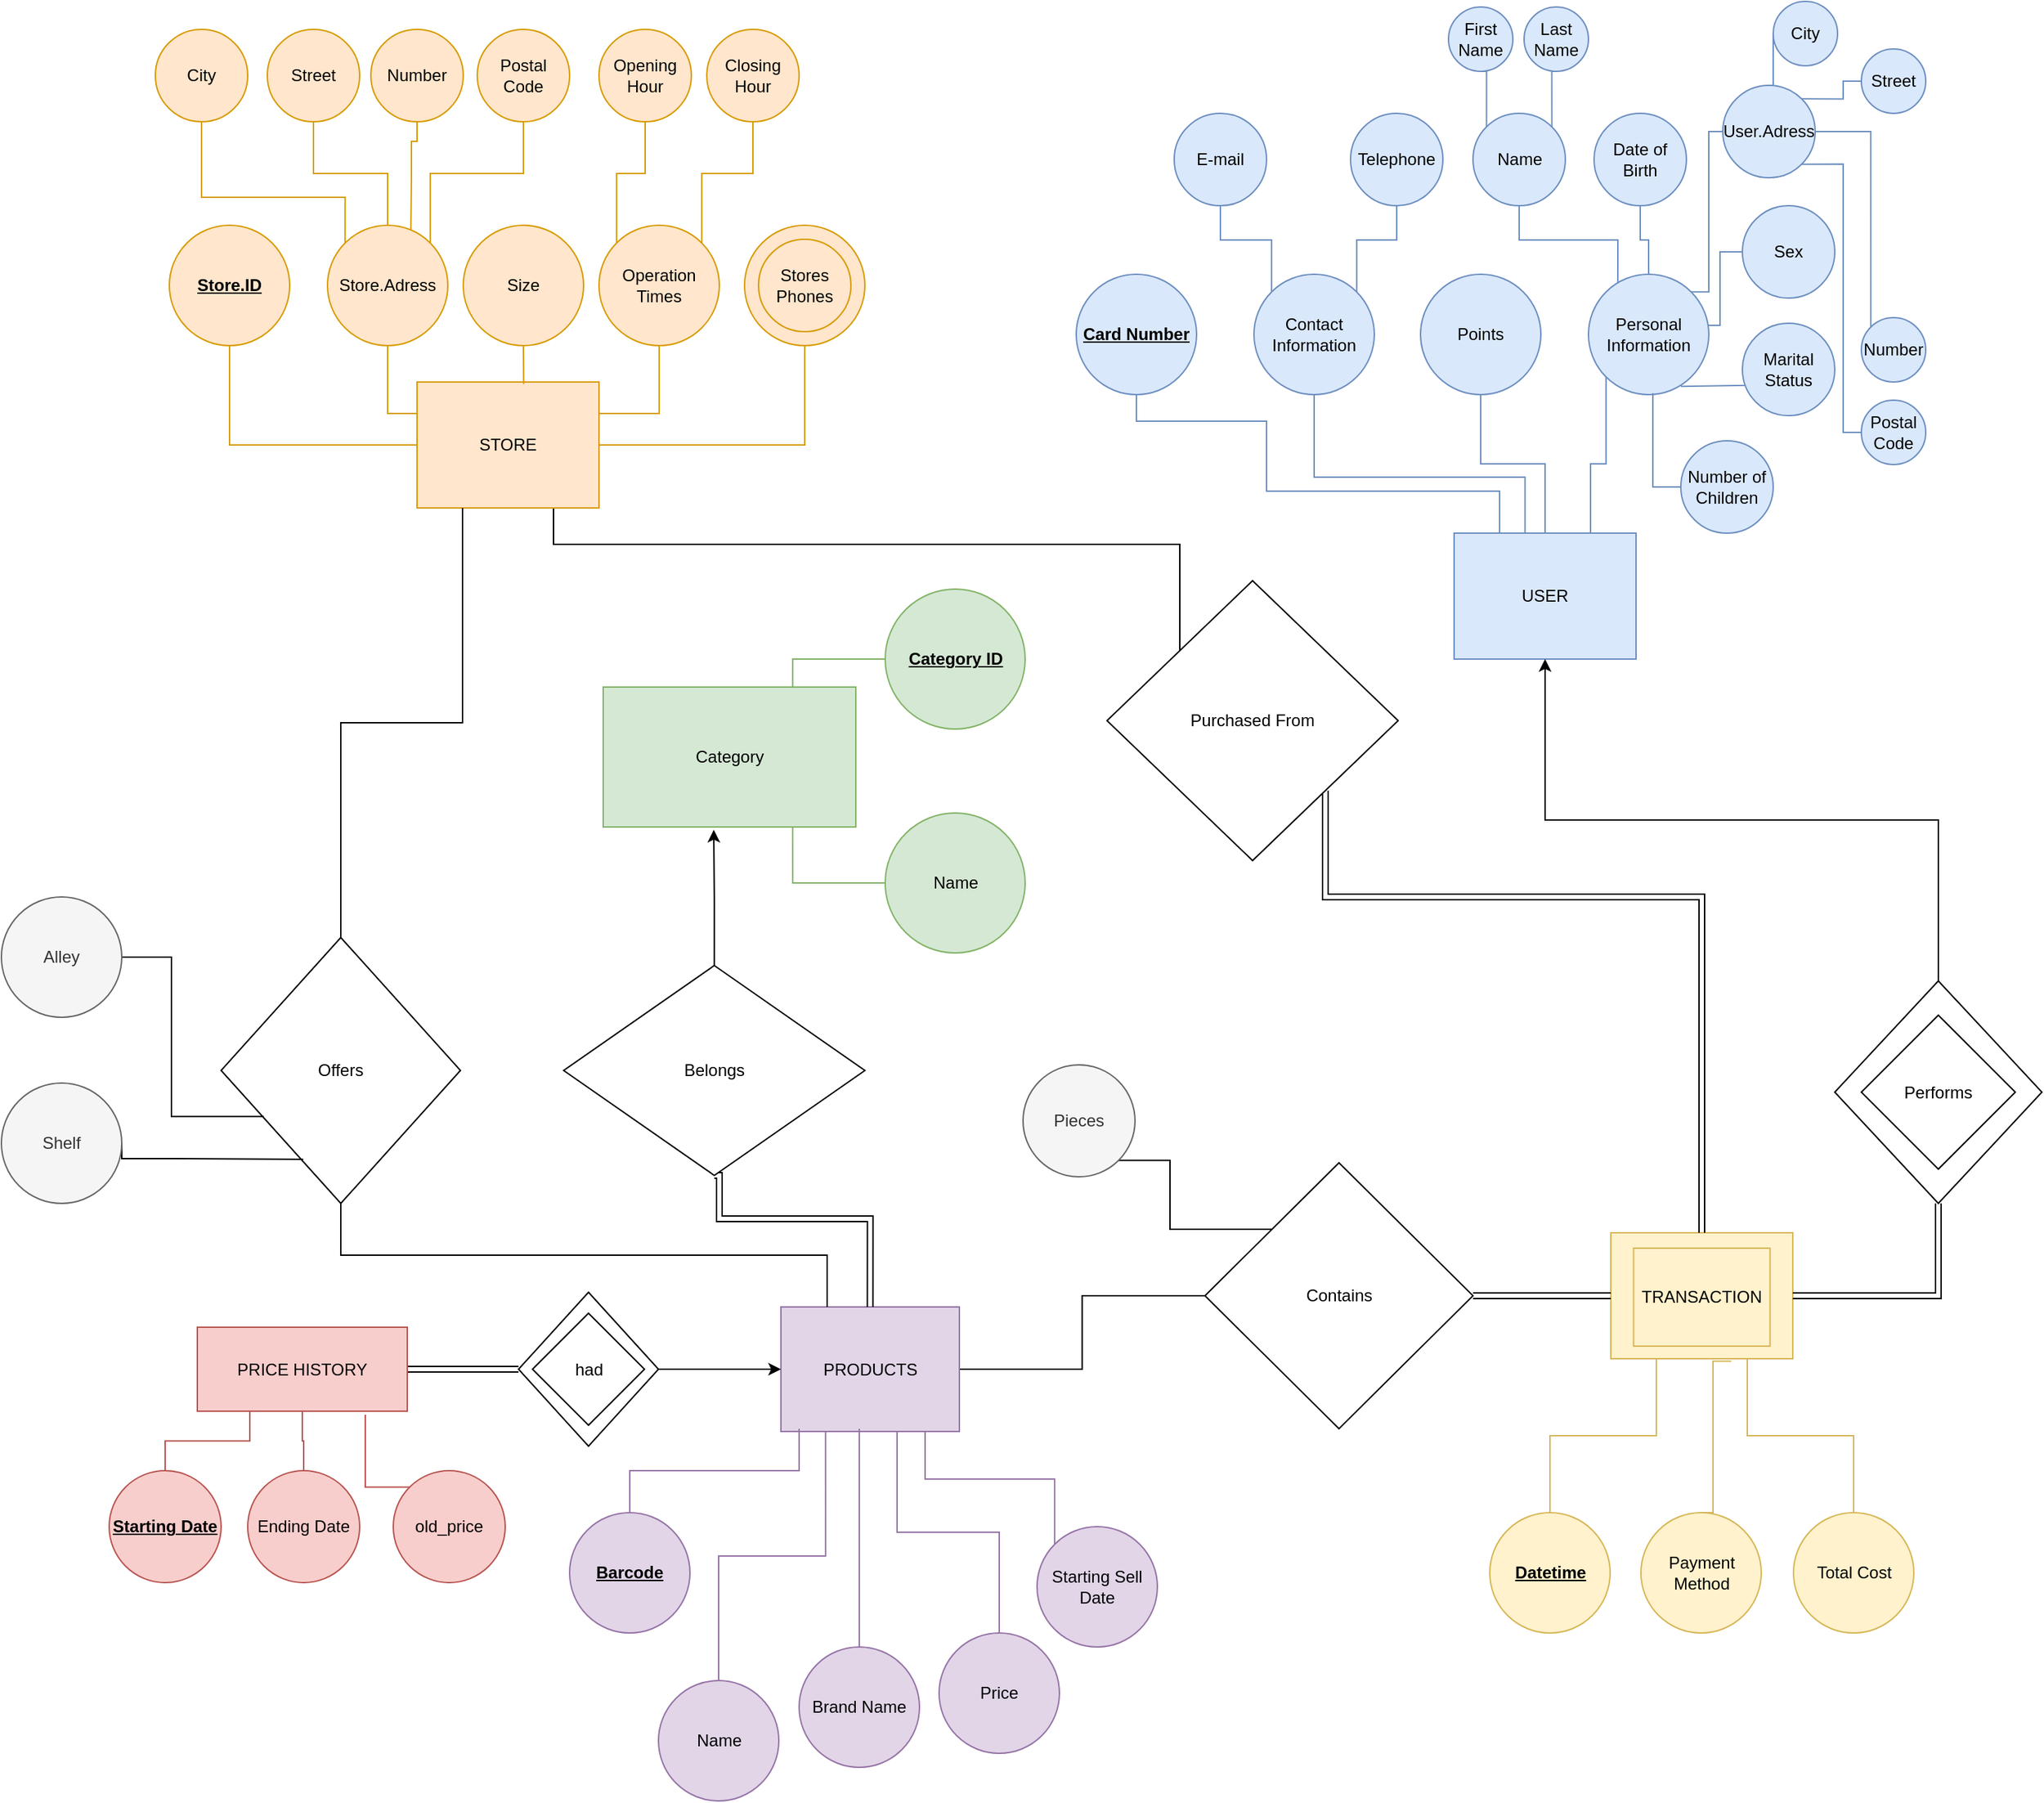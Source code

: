 <mxfile version="13.3.8" type="device"><diagram id="i5b_QesQVNbPYrEf64xc" name="Page-1"><mxGraphModel dx="2242" dy="696" grid="1" gridSize="10" guides="1" tooltips="1" connect="1" arrows="1" fold="1" page="1" pageScale="1" pageWidth="827" pageHeight="1169" math="0" shadow="0"><root><mxCell id="0"/><mxCell id="1" parent="0"/><mxCell id="UKZE8jaTWQSn_-Ug_3dU-31" style="edgeStyle=orthogonalEdgeStyle;rounded=0;orthogonalLoop=1;jettySize=auto;html=1;exitX=0.5;exitY=1;exitDx=0;exitDy=0;entryX=1;entryY=0.5;entryDx=0;entryDy=0;endArrow=none;endFill=0;strokeColor=#d79b00;fillColor=#ffe6cc;" parent="1" source="UKZE8jaTWQSn_-Ug_3dU-19" target="UKZE8jaTWQSn_-Ug_3dU-1" edge="1"><mxGeometry relative="1" as="geometry"/></mxCell><mxCell id="UKZE8jaTWQSn_-Ug_3dU-30" style="edgeStyle=orthogonalEdgeStyle;rounded=0;orthogonalLoop=1;jettySize=auto;html=1;exitX=0.5;exitY=1;exitDx=0;exitDy=0;entryX=1;entryY=0.25;entryDx=0;entryDy=0;endArrow=none;endFill=0;strokeColor=#d79b00;fillColor=#ffe6cc;" parent="1" source="UKZE8jaTWQSn_-Ug_3dU-10" target="UKZE8jaTWQSn_-Ug_3dU-1" edge="1"><mxGeometry relative="1" as="geometry"/></mxCell><mxCell id="UKZE8jaTWQSn_-Ug_3dU-10" value="&lt;div&gt;Operation Times&lt;/div&gt;" style="ellipse;whiteSpace=wrap;html=1;aspect=fixed;fillColor=#ffe6cc;strokeColor=#d79b00;" parent="1" vertex="1"><mxGeometry x="-383" y="460" width="86" height="86" as="geometry"/></mxCell><mxCell id="muCh8RTp62YYJ3K56tWk-45" style="edgeStyle=orthogonalEdgeStyle;rounded=0;orthogonalLoop=1;jettySize=auto;html=1;exitX=0.75;exitY=1;exitDx=0;exitDy=0;entryX=0;entryY=0;entryDx=0;entryDy=0;startArrow=none;startFill=0;endArrow=none;endFill=0;" edge="1" parent="1" source="UKZE8jaTWQSn_-Ug_3dU-1" target="muCh8RTp62YYJ3K56tWk-42"><mxGeometry relative="1" as="geometry"/></mxCell><mxCell id="UKZE8jaTWQSn_-Ug_3dU-1" value="&lt;div&gt;STORE&lt;/div&gt;" style="rounded=0;whiteSpace=wrap;html=1;fillColor=#ffe6cc;strokeColor=#d79b00;" parent="1" vertex="1"><mxGeometry x="-513" y="572" width="130" height="90" as="geometry"/></mxCell><mxCell id="UKZE8jaTWQSn_-Ug_3dU-28" style="edgeStyle=orthogonalEdgeStyle;rounded=0;orthogonalLoop=1;jettySize=auto;html=1;exitX=0.5;exitY=1;exitDx=0;exitDy=0;entryX=0;entryY=0.25;entryDx=0;entryDy=0;endArrow=none;endFill=0;strokeColor=#d79b00;fillColor=#ffe6cc;" parent="1" source="UKZE8jaTWQSn_-Ug_3dU-8" target="UKZE8jaTWQSn_-Ug_3dU-1" edge="1"><mxGeometry relative="1" as="geometry"/></mxCell><mxCell id="UKZE8jaTWQSn_-Ug_3dU-8" value="Store.Adress" style="ellipse;whiteSpace=wrap;html=1;aspect=fixed;fillColor=#ffe6cc;strokeColor=#d79b00;" parent="1" vertex="1"><mxGeometry x="-577" y="460" width="86" height="86" as="geometry"/></mxCell><mxCell id="ua1ML33x4Vc4QAyThQOV-48" style="edgeStyle=orthogonalEdgeStyle;rounded=0;orthogonalLoop=1;jettySize=auto;html=1;exitX=0.5;exitY=1;exitDx=0;exitDy=0;entryX=0.586;entryY=0.015;entryDx=0;entryDy=0;entryPerimeter=0;endArrow=none;endFill=0;fillColor=#ffe6cc;strokeColor=#d79b00;" parent="1" source="UKZE8jaTWQSn_-Ug_3dU-9" target="UKZE8jaTWQSn_-Ug_3dU-1" edge="1"><mxGeometry relative="1" as="geometry"/></mxCell><mxCell id="UKZE8jaTWQSn_-Ug_3dU-9" value="Size" style="ellipse;whiteSpace=wrap;html=1;aspect=fixed;fillColor=#ffe6cc;strokeColor=#d79b00;" parent="1" vertex="1"><mxGeometry x="-480" y="460" width="86" height="86" as="geometry"/></mxCell><mxCell id="UKZE8jaTWQSn_-Ug_3dU-27" style="edgeStyle=orthogonalEdgeStyle;rounded=0;orthogonalLoop=1;jettySize=auto;html=1;exitX=0.5;exitY=1;exitDx=0;exitDy=0;entryX=0;entryY=0.5;entryDx=0;entryDy=0;endArrow=none;endFill=0;strokeColor=#d79b00;fillColor=#ffe6cc;" parent="1" source="UKZE8jaTWQSn_-Ug_3dU-11" target="UKZE8jaTWQSn_-Ug_3dU-1" edge="1"><mxGeometry relative="1" as="geometry"/></mxCell><mxCell id="UKZE8jaTWQSn_-Ug_3dU-11" value="&lt;b&gt;&lt;u&gt;Store.ID&lt;/u&gt;&lt;/b&gt;" style="ellipse;whiteSpace=wrap;html=1;aspect=fixed;fillColor=#ffe6cc;strokeColor=#d79b00;" parent="1" vertex="1"><mxGeometry x="-690" y="460" width="86" height="86" as="geometry"/></mxCell><mxCell id="UKZE8jaTWQSn_-Ug_3dU-23" style="edgeStyle=orthogonalEdgeStyle;rounded=0;orthogonalLoop=1;jettySize=auto;html=1;exitX=0.5;exitY=1;exitDx=0;exitDy=0;entryX=0.5;entryY=0;entryDx=0;entryDy=0;endArrow=none;endFill=0;fillColor=#ffe6cc;strokeColor=#d79b00;" parent="1" source="UKZE8jaTWQSn_-Ug_3dU-13" target="UKZE8jaTWQSn_-Ug_3dU-8" edge="1"><mxGeometry relative="1" as="geometry"/></mxCell><mxCell id="UKZE8jaTWQSn_-Ug_3dU-13" value="Street" style="ellipse;whiteSpace=wrap;html=1;aspect=fixed;fillColor=#ffe6cc;strokeColor=#d79b00;" parent="1" vertex="1"><mxGeometry x="-620" y="320" width="66" height="66" as="geometry"/></mxCell><mxCell id="UKZE8jaTWQSn_-Ug_3dU-24" style="edgeStyle=orthogonalEdgeStyle;rounded=0;orthogonalLoop=1;jettySize=auto;html=1;exitX=0.5;exitY=1;exitDx=0;exitDy=0;entryX=1;entryY=0;entryDx=0;entryDy=0;strokeColor=#d79b00;endArrow=none;endFill=0;fillColor=#ffe6cc;" parent="1" source="UKZE8jaTWQSn_-Ug_3dU-14" target="UKZE8jaTWQSn_-Ug_3dU-8" edge="1"><mxGeometry relative="1" as="geometry"/></mxCell><mxCell id="UKZE8jaTWQSn_-Ug_3dU-14" value="Postal Code" style="ellipse;whiteSpace=wrap;html=1;aspect=fixed;fillColor=#ffe6cc;strokeColor=#d79b00;" parent="1" vertex="1"><mxGeometry x="-470" y="320" width="66" height="66" as="geometry"/></mxCell><mxCell id="UKZE8jaTWQSn_-Ug_3dU-22" style="edgeStyle=orthogonalEdgeStyle;rounded=0;orthogonalLoop=1;jettySize=auto;html=1;exitX=0.5;exitY=1;exitDx=0;exitDy=0;entryX=0;entryY=0;entryDx=0;entryDy=0;endArrow=none;endFill=0;fillColor=#ffe6cc;strokeColor=#d79b00;" parent="1" source="UKZE8jaTWQSn_-Ug_3dU-15" target="UKZE8jaTWQSn_-Ug_3dU-8" edge="1"><mxGeometry relative="1" as="geometry"><Array as="points"><mxPoint x="-667" y="440"/><mxPoint x="-564" y="440"/></Array></mxGeometry></mxCell><mxCell id="UKZE8jaTWQSn_-Ug_3dU-15" value="City" style="ellipse;whiteSpace=wrap;html=1;aspect=fixed;fillColor=#ffe6cc;strokeColor=#d79b00;" parent="1" vertex="1"><mxGeometry x="-700" y="320" width="66" height="66" as="geometry"/></mxCell><mxCell id="UKZE8jaTWQSn_-Ug_3dU-25" style="edgeStyle=orthogonalEdgeStyle;rounded=0;orthogonalLoop=1;jettySize=auto;html=1;exitX=0.5;exitY=1;exitDx=0;exitDy=0;entryX=0;entryY=0;entryDx=0;entryDy=0;endArrow=none;endFill=0;strokeColor=#d79b00;fillColor=#ffe6cc;" parent="1" source="UKZE8jaTWQSn_-Ug_3dU-16" target="UKZE8jaTWQSn_-Ug_3dU-10" edge="1"><mxGeometry relative="1" as="geometry"/></mxCell><mxCell id="UKZE8jaTWQSn_-Ug_3dU-16" value="Opening Hour" style="ellipse;whiteSpace=wrap;html=1;aspect=fixed;fillColor=#ffe6cc;strokeColor=#d79b00;" parent="1" vertex="1"><mxGeometry x="-383" y="320" width="66" height="66" as="geometry"/></mxCell><mxCell id="UKZE8jaTWQSn_-Ug_3dU-26" style="edgeStyle=orthogonalEdgeStyle;rounded=0;orthogonalLoop=1;jettySize=auto;html=1;exitX=0.5;exitY=1;exitDx=0;exitDy=0;entryX=1;entryY=0;entryDx=0;entryDy=0;endArrow=none;endFill=0;strokeColor=#d79b00;fillColor=#ffe6cc;" parent="1" source="UKZE8jaTWQSn_-Ug_3dU-17" target="UKZE8jaTWQSn_-Ug_3dU-10" edge="1"><mxGeometry relative="1" as="geometry"/></mxCell><mxCell id="UKZE8jaTWQSn_-Ug_3dU-17" value="Closing Hour" style="ellipse;whiteSpace=wrap;html=1;aspect=fixed;fillColor=#ffe6cc;strokeColor=#d79b00;" parent="1" vertex="1"><mxGeometry x="-306" y="320" width="66" height="66" as="geometry"/></mxCell><mxCell id="ua1ML33x4Vc4QAyThQOV-38" style="edgeStyle=orthogonalEdgeStyle;rounded=0;orthogonalLoop=1;jettySize=auto;html=1;exitX=0.5;exitY=1;exitDx=0;exitDy=0;entryX=1;entryY=0;entryDx=0;entryDy=0;endArrow=none;endFill=0;fillColor=#dae8fc;strokeColor=#6c8ebf;" parent="1" source="UKZE8jaTWQSn_-Ug_3dU-33" target="ua1ML33x4Vc4QAyThQOV-5" edge="1"><mxGeometry relative="1" as="geometry"/></mxCell><mxCell id="UKZE8jaTWQSn_-Ug_3dU-33" value="Telephone" style="ellipse;whiteSpace=wrap;html=1;fillColor=#dae8fc;strokeColor=#6c8ebf;" parent="1" vertex="1"><mxGeometry x="154" y="380" width="66" height="66" as="geometry"/></mxCell><mxCell id="ua1ML33x4Vc4QAyThQOV-57" style="edgeStyle=orthogonalEdgeStyle;rounded=0;orthogonalLoop=1;jettySize=auto;html=1;exitX=0.5;exitY=1;exitDx=0;exitDy=0;entryX=0;entryY=0;entryDx=0;entryDy=0;endArrow=none;endFill=0;fillColor=#dae8fc;strokeColor=#6c8ebf;" parent="1" source="UKZE8jaTWQSn_-Ug_3dU-35" target="ua1ML33x4Vc4QAyThQOV-5" edge="1"><mxGeometry relative="1" as="geometry"/></mxCell><mxCell id="UKZE8jaTWQSn_-Ug_3dU-35" value="E-mail" style="ellipse;whiteSpace=wrap;html=1;aspect=fixed;fillColor=#dae8fc;strokeColor=#6c8ebf;" parent="1" vertex="1"><mxGeometry x="28" y="380" width="66" height="66" as="geometry"/></mxCell><mxCell id="UKZE8jaTWQSn_-Ug_3dU-36" value="USER" style="rounded=0;whiteSpace=wrap;html=1;fillColor=#dae8fc;strokeColor=#6c8ebf;" parent="1" vertex="1"><mxGeometry x="228" y="680" width="130" height="90" as="geometry"/></mxCell><mxCell id="muCh8RTp62YYJ3K56tWk-47" style="edgeStyle=orthogonalEdgeStyle;rounded=0;orthogonalLoop=1;jettySize=auto;html=1;exitX=0.5;exitY=1;exitDx=0;exitDy=0;entryX=0;entryY=0;entryDx=0;entryDy=0;startArrow=none;startFill=0;endArrow=none;endFill=0;fillColor=#dae8fc;strokeColor=#6c8ebf;" edge="1" parent="1" source="UKZE8jaTWQSn_-Ug_3dU-38" target="ua1ML33x4Vc4QAyThQOV-10"><mxGeometry relative="1" as="geometry"/></mxCell><mxCell id="UKZE8jaTWQSn_-Ug_3dU-38" value="First Name" style="ellipse;whiteSpace=wrap;html=1;aspect=fixed;fillColor=#dae8fc;strokeColor=#6c8ebf;" parent="1" vertex="1"><mxGeometry x="224" y="304" width="46" height="46" as="geometry"/></mxCell><mxCell id="muCh8RTp62YYJ3K56tWk-48" style="edgeStyle=orthogonalEdgeStyle;rounded=0;orthogonalLoop=1;jettySize=auto;html=1;exitX=0.5;exitY=1;exitDx=0;exitDy=0;entryX=1;entryY=0;entryDx=0;entryDy=0;startArrow=none;startFill=0;endArrow=none;endFill=0;fillColor=#dae8fc;strokeColor=#6c8ebf;" edge="1" parent="1" source="UKZE8jaTWQSn_-Ug_3dU-40" target="ua1ML33x4Vc4QAyThQOV-10"><mxGeometry relative="1" as="geometry"><Array as="points"><mxPoint x="298" y="350"/></Array></mxGeometry></mxCell><mxCell id="UKZE8jaTWQSn_-Ug_3dU-40" value="Last Name" style="ellipse;whiteSpace=wrap;html=1;aspect=fixed;fillColor=#dae8fc;strokeColor=#6c8ebf;" parent="1" vertex="1"><mxGeometry x="278" y="304" width="46" height="46" as="geometry"/></mxCell><mxCell id="ua1ML33x4Vc4QAyThQOV-40" style="edgeStyle=orthogonalEdgeStyle;rounded=0;orthogonalLoop=1;jettySize=auto;html=1;exitX=0.5;exitY=1;exitDx=0;exitDy=0;entryX=0.25;entryY=0;entryDx=0;entryDy=0;endArrow=none;endFill=0;fillColor=#dae8fc;strokeColor=#6c8ebf;" parent="1" source="UKZE8jaTWQSn_-Ug_3dU-42" target="UKZE8jaTWQSn_-Ug_3dU-36" edge="1"><mxGeometry relative="1" as="geometry"><Array as="points"><mxPoint x="1" y="600"/><mxPoint x="94" y="600"/><mxPoint x="94" y="650"/><mxPoint x="260" y="650"/></Array></mxGeometry></mxCell><mxCell id="UKZE8jaTWQSn_-Ug_3dU-42" value="&lt;u&gt;&lt;b&gt;Card Number&lt;/b&gt;&lt;/u&gt;" style="ellipse;whiteSpace=wrap;html=1;aspect=fixed;fillColor=#dae8fc;strokeColor=#6c8ebf;" parent="1" vertex="1"><mxGeometry x="-42" y="495" width="86" height="86" as="geometry"/></mxCell><mxCell id="UKZE8jaTWQSn_-Ug_3dU-55" style="edgeStyle=orthogonalEdgeStyle;rounded=0;orthogonalLoop=1;jettySize=auto;html=1;exitX=0.5;exitY=1;exitDx=0;exitDy=0;endArrow=none;endFill=0;strokeColor=#6c8ebf;fillColor=#dae8fc;" parent="1" source="UKZE8jaTWQSn_-Ug_3dU-54" target="UKZE8jaTWQSn_-Ug_3dU-36" edge="1"><mxGeometry relative="1" as="geometry"/></mxCell><mxCell id="UKZE8jaTWQSn_-Ug_3dU-54" value="&lt;div&gt;Points&lt;br&gt;&lt;/div&gt;" style="ellipse;whiteSpace=wrap;html=1;fillColor=#dae8fc;strokeColor=#6c8ebf;" parent="1" vertex="1"><mxGeometry x="204" y="495" width="86" height="86" as="geometry"/></mxCell><mxCell id="muCh8RTp62YYJ3K56tWk-5" style="edgeStyle=orthogonalEdgeStyle;rounded=0;orthogonalLoop=1;jettySize=auto;html=1;exitX=1;exitY=1;exitDx=0;exitDy=0;entryX=0;entryY=0;entryDx=0;entryDy=0;endArrow=none;endFill=0;fillColor=#e1d5e7;strokeColor=#9673a6;" edge="1" parent="1" source="UKZE8jaTWQSn_-Ug_3dU-67" target="muCh8RTp62YYJ3K56tWk-2"><mxGeometry relative="1" as="geometry"><Array as="points"><mxPoint x="-150" y="1322"/><mxPoint x="-150" y="1356"/><mxPoint x="-57" y="1356"/></Array></mxGeometry></mxCell><mxCell id="muCh8RTp62YYJ3K56tWk-56" style="edgeStyle=orthogonalEdgeStyle;rounded=0;orthogonalLoop=1;jettySize=auto;html=1;exitX=1;exitY=0.5;exitDx=0;exitDy=0;entryX=0;entryY=0.5;entryDx=0;entryDy=0;startArrow=none;startFill=0;endArrow=none;endFill=0;" edge="1" parent="1" source="UKZE8jaTWQSn_-Ug_3dU-67" target="UKZE8jaTWQSn_-Ug_3dU-136"><mxGeometry relative="1" as="geometry"/></mxCell><mxCell id="UKZE8jaTWQSn_-Ug_3dU-67" value="&lt;div&gt;PRODUCTS&lt;/div&gt;" style="rounded=0;whiteSpace=wrap;html=1;fillColor=#e1d5e7;strokeColor=#9673a6;" parent="1" vertex="1"><mxGeometry x="-253" y="1233" width="127.5" height="89" as="geometry"/></mxCell><mxCell id="muCh8RTp62YYJ3K56tWk-54" style="edgeStyle=orthogonalEdgeStyle;rounded=0;orthogonalLoop=1;jettySize=auto;html=1;exitX=0.5;exitY=0;exitDx=0;exitDy=0;entryX=0.439;entryY=0.978;entryDx=0;entryDy=0;entryPerimeter=0;startArrow=none;startFill=0;endArrow=none;endFill=0;fillColor=#e1d5e7;strokeColor=#9673a6;" edge="1" parent="1" source="UKZE8jaTWQSn_-Ug_3dU-69" target="UKZE8jaTWQSn_-Ug_3dU-67"><mxGeometry relative="1" as="geometry"/></mxCell><mxCell id="UKZE8jaTWQSn_-Ug_3dU-69" value="&lt;div&gt;Brand Name&lt;/div&gt;" style="ellipse;whiteSpace=wrap;html=1;aspect=fixed;fillColor=#e1d5e7;strokeColor=#9673a6;" parent="1" vertex="1"><mxGeometry x="-240" y="1476" width="86" height="86" as="geometry"/></mxCell><mxCell id="UKZE8jaTWQSn_-Ug_3dU-70" style="edgeStyle=orthogonalEdgeStyle;rounded=0;orthogonalLoop=1;jettySize=auto;html=1;exitX=0.5;exitY=0;exitDx=0;exitDy=0;endArrow=none;endFill=0;strokeColor=#9673a6;fillColor=#e1d5e7;" parent="1" source="UKZE8jaTWQSn_-Ug_3dU-71" edge="1"><mxGeometry relative="1" as="geometry"><mxPoint x="-240" y="1320" as="targetPoint"/><Array as="points"><mxPoint x="-361" y="1350"/><mxPoint x="-240" y="1350"/><mxPoint x="-240" y="1320"/></Array></mxGeometry></mxCell><mxCell id="UKZE8jaTWQSn_-Ug_3dU-71" value="&lt;u&gt;&lt;b&gt;Barcode&lt;/b&gt;&lt;/u&gt;" style="ellipse;whiteSpace=wrap;html=1;aspect=fixed;fillColor=#e1d5e7;strokeColor=#9673a6;" parent="1" vertex="1"><mxGeometry x="-404" y="1380" width="86" height="86" as="geometry"/></mxCell><mxCell id="UKZE8jaTWQSn_-Ug_3dU-74" style="edgeStyle=orthogonalEdgeStyle;rounded=0;orthogonalLoop=1;jettySize=auto;html=1;exitX=0.5;exitY=0;exitDx=0;exitDy=0;endArrow=none;endFill=0;strokeColor=#9673a6;fillColor=#e1d5e7;entryX=0.75;entryY=1;entryDx=0;entryDy=0;" parent="1" source="UKZE8jaTWQSn_-Ug_3dU-73" target="UKZE8jaTWQSn_-Ug_3dU-67" edge="1"><mxGeometry relative="1" as="geometry"><mxPoint x="-155" y="1164" as="targetPoint"/><Array as="points"><mxPoint x="-97" y="1394"/><mxPoint x="-170" y="1394"/><mxPoint x="-170" y="1322"/></Array></mxGeometry></mxCell><mxCell id="UKZE8jaTWQSn_-Ug_3dU-73" value="Price" style="ellipse;whiteSpace=wrap;html=1;aspect=fixed;fillColor=#e1d5e7;strokeColor=#9673a6;" parent="1" vertex="1"><mxGeometry x="-140" y="1466" width="86" height="86" as="geometry"/></mxCell><mxCell id="UKZE8jaTWQSn_-Ug_3dU-86" value="Total Cost" style="ellipse;whiteSpace=wrap;html=1;aspect=fixed;fillColor=#fff2cc;strokeColor=#d6b656;" parent="1" vertex="1"><mxGeometry x="470.5" y="1380" width="86" height="86" as="geometry"/></mxCell><mxCell id="UKZE8jaTWQSn_-Ug_3dU-166" style="edgeStyle=orthogonalEdgeStyle;rounded=0;orthogonalLoop=1;jettySize=auto;html=1;exitX=0.5;exitY=0;exitDx=0;exitDy=0;endArrow=none;endFill=0;strokeColor=#d6b656;fillColor=#fff2cc;entryX=0.662;entryY=1.019;entryDx=0;entryDy=0;entryPerimeter=0;" parent="1" source="UKZE8jaTWQSn_-Ug_3dU-90" target="UKZE8jaTWQSn_-Ug_3dU-82" edge="1"><mxGeometry relative="1" as="geometry"><Array as="points"><mxPoint x="413" y="1272"/></Array></mxGeometry></mxCell><mxCell id="UKZE8jaTWQSn_-Ug_3dU-90" value="Payment Method" style="ellipse;whiteSpace=wrap;html=1;aspect=fixed;fillColor=#fff2cc;strokeColor=#d6b656;" parent="1" vertex="1"><mxGeometry x="361.5" y="1380" width="86" height="86" as="geometry"/></mxCell><mxCell id="muCh8RTp62YYJ3K56tWk-12" style="edgeStyle=orthogonalEdgeStyle;rounded=0;orthogonalLoop=1;jettySize=auto;html=1;exitX=0.5;exitY=0;exitDx=0;exitDy=0;entryX=0.25;entryY=1;entryDx=0;entryDy=0;endArrow=none;endFill=0;fillColor=#e1d5e7;strokeColor=#9673a6;" edge="1" parent="1" source="UKZE8jaTWQSn_-Ug_3dU-103" target="UKZE8jaTWQSn_-Ug_3dU-67"><mxGeometry relative="1" as="geometry"/></mxCell><mxCell id="UKZE8jaTWQSn_-Ug_3dU-103" value="Name" style="ellipse;whiteSpace=wrap;html=1;aspect=fixed;fillColor=#e1d5e7;strokeColor=#9673a6;" parent="1" vertex="1"><mxGeometry x="-340.5" y="1500" width="86" height="86" as="geometry"/></mxCell><mxCell id="UKZE8jaTWQSn_-Ug_3dU-164" style="edgeStyle=orthogonalEdgeStyle;rounded=0;orthogonalLoop=1;jettySize=auto;html=1;exitX=0.5;exitY=0;exitDx=0;exitDy=0;entryX=0.25;entryY=1;entryDx=0;entryDy=0;endArrow=none;endFill=0;strokeColor=#d6b656;fillColor=#fff2cc;" parent="1" source="UKZE8jaTWQSn_-Ug_3dU-110" target="UKZE8jaTWQSn_-Ug_3dU-82" edge="1"><mxGeometry relative="1" as="geometry"/></mxCell><mxCell id="UKZE8jaTWQSn_-Ug_3dU-110" value="&lt;u&gt;&lt;b&gt;Datetime&lt;/b&gt;&lt;/u&gt;" style="ellipse;whiteSpace=wrap;html=1;aspect=fixed;fillColor=#fff2cc;strokeColor=#d6b656;" parent="1" vertex="1"><mxGeometry x="253.5" y="1380" width="86" height="86" as="geometry"/></mxCell><mxCell id="UKZE8jaTWQSn_-Ug_3dU-135" value="" style="group;fillColor=#fff2cc;strokeColor=#d6b656;" parent="1" vertex="1" connectable="0"><mxGeometry x="340" y="1180" width="130" height="90" as="geometry"/></mxCell><mxCell id="UKZE8jaTWQSn_-Ug_3dU-133" value="" style="group;fillColor=#fff2cc;strokeColor=#d6b656;" parent="UKZE8jaTWQSn_-Ug_3dU-135" vertex="1" connectable="0"><mxGeometry width="130" height="90" as="geometry"/></mxCell><mxCell id="UKZE8jaTWQSn_-Ug_3dU-129" value="" style="group;fillColor=#fff2cc;strokeColor=#d6b656;" parent="UKZE8jaTWQSn_-Ug_3dU-133" vertex="1" connectable="0"><mxGeometry width="130" height="90" as="geometry"/></mxCell><mxCell id="UKZE8jaTWQSn_-Ug_3dU-82" value="" style="rounded=0;whiteSpace=wrap;html=1;fillColor=#fff2cc;strokeColor=#d6b656;" parent="UKZE8jaTWQSn_-Ug_3dU-129" vertex="1"><mxGeometry width="130" height="90" as="geometry"/></mxCell><mxCell id="UKZE8jaTWQSn_-Ug_3dU-87" value="TRANSACTION" style="rounded=0;whiteSpace=wrap;html=1;fillColor=#fff2cc;strokeColor=#d6b656;" parent="UKZE8jaTWQSn_-Ug_3dU-129" vertex="1"><mxGeometry x="16.25" y="11" width="97.5" height="70" as="geometry"/></mxCell><mxCell id="UKZE8jaTWQSn_-Ug_3dU-136" value="Contains" style="rhombus;whiteSpace=wrap;html=1;" parent="1" vertex="1"><mxGeometry x="50" y="1130" width="191.5" height="190" as="geometry"/></mxCell><mxCell id="UKZE8jaTWQSn_-Ug_3dU-137" style="edgeStyle=orthogonalEdgeStyle;rounded=0;orthogonalLoop=1;jettySize=auto;html=1;endArrow=none;endFill=0;strokeColor=#000000;shape=link;exitX=0;exitY=0.5;exitDx=0;exitDy=0;entryX=1;entryY=0.5;entryDx=0;entryDy=0;" parent="1" source="UKZE8jaTWQSn_-Ug_3dU-82" target="UKZE8jaTWQSn_-Ug_3dU-136" edge="1"><mxGeometry relative="1" as="geometry"><Array as="points"><mxPoint x="290" y="1225"/><mxPoint x="290" y="1225"/></Array><mxPoint x="280" y="1250" as="sourcePoint"/></mxGeometry></mxCell><mxCell id="UKZE8jaTWQSn_-Ug_3dU-142" style="edgeStyle=orthogonalEdgeStyle;rounded=0;orthogonalLoop=1;jettySize=auto;html=1;exitX=0.5;exitY=0;exitDx=0;exitDy=0;entryX=0.25;entryY=1;entryDx=0;entryDy=0;endArrow=none;endFill=0;strokeColor=#000000;" parent="1" source="UKZE8jaTWQSn_-Ug_3dU-141" target="UKZE8jaTWQSn_-Ug_3dU-1" edge="1"><mxGeometry relative="1" as="geometry"><Array as="points"/></mxGeometry></mxCell><mxCell id="UKZE8jaTWQSn_-Ug_3dU-143" style="edgeStyle=orthogonalEdgeStyle;rounded=0;orthogonalLoop=1;jettySize=auto;html=1;exitX=0.5;exitY=1;exitDx=0;exitDy=0;endArrow=none;endFill=0;strokeColor=#000000;" parent="1" source="UKZE8jaTWQSn_-Ug_3dU-141" edge="1"><mxGeometry relative="1" as="geometry"><mxPoint x="-220" y="1233" as="targetPoint"/><Array as="points"><mxPoint x="-479" y="1196"/><mxPoint x="-220" y="1196"/><mxPoint x="-220" y="1233"/></Array></mxGeometry></mxCell><mxCell id="UKZE8jaTWQSn_-Ug_3dU-141" value="&lt;div&gt;Offers&lt;/div&gt;" style="rhombus;whiteSpace=wrap;html=1;" parent="1" vertex="1"><mxGeometry x="-653" y="969" width="171" height="190" as="geometry"/></mxCell><mxCell id="UKZE8jaTWQSn_-Ug_3dU-154" style="edgeStyle=orthogonalEdgeStyle;rounded=0;orthogonalLoop=1;jettySize=auto;html=1;exitX=1;exitY=0.5;exitDx=0;exitDy=0;endArrow=none;endFill=0;entryX=0.178;entryY=0.673;entryDx=0;entryDy=0;entryPerimeter=0;" parent="1" source="UKZE8jaTWQSn_-Ug_3dU-148" target="UKZE8jaTWQSn_-Ug_3dU-141" edge="1"><mxGeometry relative="1" as="geometry"><mxPoint x="-477" y="1060" as="targetPoint"/></mxGeometry></mxCell><mxCell id="UKZE8jaTWQSn_-Ug_3dU-148" value="Alley" style="ellipse;whiteSpace=wrap;html=1;aspect=fixed;fillColor=#f5f5f5;strokeColor=#666666;fontColor=#333333;" parent="1" vertex="1"><mxGeometry x="-810" y="940" width="86" height="86" as="geometry"/></mxCell><mxCell id="UKZE8jaTWQSn_-Ug_3dU-156" value="" style="group" parent="1" vertex="1" connectable="0"><mxGeometry x="500" y="1000" width="148" height="159" as="geometry"/></mxCell><mxCell id="UKZE8jaTWQSn_-Ug_3dU-115" value="" style="rhombus;whiteSpace=wrap;html=1;" parent="UKZE8jaTWQSn_-Ug_3dU-156" vertex="1"><mxGeometry width="148" height="159" as="geometry"/></mxCell><mxCell id="UKZE8jaTWQSn_-Ug_3dU-120" value="Performs" style="rhombus;whiteSpace=wrap;html=1;" parent="UKZE8jaTWQSn_-Ug_3dU-156" vertex="1"><mxGeometry x="19" y="24.5" width="110" height="110" as="geometry"/></mxCell><mxCell id="ua1ML33x4Vc4QAyThQOV-93" style="edgeStyle=orthogonalEdgeStyle;rounded=0;orthogonalLoop=1;jettySize=auto;html=1;exitX=0.5;exitY=1;exitDx=0;exitDy=0;entryX=0.39;entryY=-0.004;entryDx=0;entryDy=0;entryPerimeter=0;endArrow=none;endFill=0;fillColor=#dae8fc;strokeColor=#6c8ebf;" parent="1" source="ua1ML33x4Vc4QAyThQOV-5" target="UKZE8jaTWQSn_-Ug_3dU-36" edge="1"><mxGeometry relative="1" as="geometry"><Array as="points"><mxPoint x="128" y="640"/><mxPoint x="279" y="640"/></Array></mxGeometry></mxCell><mxCell id="ua1ML33x4Vc4QAyThQOV-5" value="&lt;div&gt;Contact Information&lt;/div&gt;" style="ellipse;whiteSpace=wrap;html=1;aspect=fixed;fillColor=#dae8fc;strokeColor=#6c8ebf;" parent="1" vertex="1"><mxGeometry x="85" y="495" width="86" height="86" as="geometry"/></mxCell><mxCell id="ua1ML33x4Vc4QAyThQOV-90" style="edgeStyle=orthogonalEdgeStyle;rounded=0;orthogonalLoop=1;jettySize=auto;html=1;exitX=0;exitY=1;exitDx=0;exitDy=0;entryX=0.75;entryY=0;entryDx=0;entryDy=0;endArrow=none;endFill=0;fillColor=#dae8fc;strokeColor=#6c8ebf;" parent="1" source="ua1ML33x4Vc4QAyThQOV-9" target="UKZE8jaTWQSn_-Ug_3dU-36" edge="1"><mxGeometry relative="1" as="geometry"/></mxCell><mxCell id="ua1ML33x4Vc4QAyThQOV-9" value="&lt;div&gt;Personal Information&lt;/div&gt;" style="ellipse;whiteSpace=wrap;html=1;aspect=fixed;fillColor=#dae8fc;strokeColor=#6c8ebf;" parent="1" vertex="1"><mxGeometry x="324" y="495" width="86" height="86" as="geometry"/></mxCell><mxCell id="ua1ML33x4Vc4QAyThQOV-80" style="edgeStyle=orthogonalEdgeStyle;rounded=0;orthogonalLoop=1;jettySize=auto;html=1;exitX=0.5;exitY=1;exitDx=0;exitDy=0;entryX=0.244;entryY=0.076;entryDx=0;entryDy=0;entryPerimeter=0;endArrow=none;endFill=0;fillColor=#dae8fc;strokeColor=#6c8ebf;" parent="1" source="ua1ML33x4Vc4QAyThQOV-10" target="ua1ML33x4Vc4QAyThQOV-9" edge="1"><mxGeometry relative="1" as="geometry"/></mxCell><mxCell id="ua1ML33x4Vc4QAyThQOV-10" value="&lt;div&gt;Name&lt;/div&gt;" style="ellipse;whiteSpace=wrap;html=1;aspect=fixed;fillColor=#dae8fc;strokeColor=#6c8ebf;" parent="1" vertex="1"><mxGeometry x="241.5" y="380" width="66" height="66" as="geometry"/></mxCell><mxCell id="ua1ML33x4Vc4QAyThQOV-76" style="edgeStyle=orthogonalEdgeStyle;rounded=0;orthogonalLoop=1;jettySize=auto;html=1;exitX=0;exitY=0.5;exitDx=0;exitDy=0;entryX=1;entryY=0.424;entryDx=0;entryDy=0;entryPerimeter=0;endArrow=none;endFill=0;fillColor=#dae8fc;strokeColor=#6c8ebf;" parent="1" source="ua1ML33x4Vc4QAyThQOV-15" target="ua1ML33x4Vc4QAyThQOV-9" edge="1"><mxGeometry relative="1" as="geometry"><Array as="points"><mxPoint x="418" y="479"/><mxPoint x="418" y="532"/></Array></mxGeometry></mxCell><mxCell id="ua1ML33x4Vc4QAyThQOV-15" value="&lt;div&gt;Sex&lt;/div&gt;" style="ellipse;whiteSpace=wrap;html=1;aspect=fixed;fillColor=#dae8fc;strokeColor=#6c8ebf;" parent="1" vertex="1"><mxGeometry x="434" y="446" width="66" height="66" as="geometry"/></mxCell><mxCell id="ua1ML33x4Vc4QAyThQOV-75" style="edgeStyle=orthogonalEdgeStyle;rounded=0;orthogonalLoop=1;jettySize=auto;html=1;exitX=0.024;exitY=0.673;exitDx=0;exitDy=0;entryX=0.768;entryY=0.932;entryDx=0;entryDy=0;entryPerimeter=0;endArrow=none;endFill=0;exitPerimeter=0;fillColor=#dae8fc;strokeColor=#6c8ebf;" parent="1" source="ua1ML33x4Vc4QAyThQOV-17" target="ua1ML33x4Vc4QAyThQOV-9" edge="1"><mxGeometry relative="1" as="geometry"><Array as="points"><mxPoint x="438" y="574"/><mxPoint x="418" y="575"/></Array></mxGeometry></mxCell><mxCell id="ua1ML33x4Vc4QAyThQOV-17" value="&lt;div&gt;Marital Status&lt;/div&gt;" style="ellipse;whiteSpace=wrap;html=1;aspect=fixed;fillColor=#dae8fc;strokeColor=#6c8ebf;" parent="1" vertex="1"><mxGeometry x="434" y="530" width="66" height="66" as="geometry"/></mxCell><mxCell id="ua1ML33x4Vc4QAyThQOV-77" style="edgeStyle=orthogonalEdgeStyle;rounded=0;orthogonalLoop=1;jettySize=auto;html=1;exitX=0;exitY=0.5;exitDx=0;exitDy=0;entryX=1;entryY=0;entryDx=0;entryDy=0;endArrow=none;endFill=0;fillColor=#dae8fc;strokeColor=#6c8ebf;" parent="1" source="ua1ML33x4Vc4QAyThQOV-19" target="ua1ML33x4Vc4QAyThQOV-9" edge="1"><mxGeometry relative="1" as="geometry"><Array as="points"><mxPoint x="410" y="393"/><mxPoint x="410" y="508"/></Array></mxGeometry></mxCell><mxCell id="muCh8RTp62YYJ3K56tWk-49" style="edgeStyle=orthogonalEdgeStyle;rounded=0;orthogonalLoop=1;jettySize=auto;html=1;exitX=1;exitY=1;exitDx=0;exitDy=0;entryX=0;entryY=0.5;entryDx=0;entryDy=0;startArrow=none;startFill=0;endArrow=none;endFill=0;fillColor=#dae8fc;strokeColor=#6c8ebf;" edge="1" parent="1" source="ua1ML33x4Vc4QAyThQOV-19" target="ua1ML33x4Vc4QAyThQOV-23"><mxGeometry relative="1" as="geometry"><Array as="points"><mxPoint x="506" y="416"/><mxPoint x="506" y="608"/></Array></mxGeometry></mxCell><mxCell id="muCh8RTp62YYJ3K56tWk-50" style="edgeStyle=orthogonalEdgeStyle;rounded=0;orthogonalLoop=1;jettySize=auto;html=1;exitX=1;exitY=0.5;exitDx=0;exitDy=0;entryX=0;entryY=0;entryDx=0;entryDy=0;startArrow=none;startFill=0;endArrow=none;endFill=0;fillColor=#dae8fc;strokeColor=#6c8ebf;" edge="1" parent="1" source="ua1ML33x4Vc4QAyThQOV-19" target="ua1ML33x4Vc4QAyThQOV-21"><mxGeometry relative="1" as="geometry"/></mxCell><mxCell id="muCh8RTp62YYJ3K56tWk-51" style="edgeStyle=orthogonalEdgeStyle;rounded=0;orthogonalLoop=1;jettySize=auto;html=1;exitX=0.5;exitY=0;exitDx=0;exitDy=0;entryX=0;entryY=0.5;entryDx=0;entryDy=0;startArrow=none;startFill=0;endArrow=none;endFill=0;fillColor=#dae8fc;strokeColor=#6c8ebf;" edge="1" parent="1" source="ua1ML33x4Vc4QAyThQOV-19" target="ua1ML33x4Vc4QAyThQOV-22"><mxGeometry relative="1" as="geometry"/></mxCell><mxCell id="muCh8RTp62YYJ3K56tWk-52" style="edgeStyle=orthogonalEdgeStyle;rounded=0;orthogonalLoop=1;jettySize=auto;html=1;exitX=1;exitY=0;exitDx=0;exitDy=0;entryX=0;entryY=0.5;entryDx=0;entryDy=0;startArrow=none;startFill=0;endArrow=none;endFill=0;fillColor=#dae8fc;strokeColor=#6c8ebf;" edge="1" parent="1" source="ua1ML33x4Vc4QAyThQOV-19" target="ua1ML33x4Vc4QAyThQOV-86"><mxGeometry relative="1" as="geometry"/></mxCell><mxCell id="ua1ML33x4Vc4QAyThQOV-19" value="User.Adress" style="ellipse;whiteSpace=wrap;html=1;aspect=fixed;fillColor=#dae8fc;strokeColor=#6c8ebf;" parent="1" vertex="1"><mxGeometry x="420" y="360" width="66" height="66" as="geometry"/></mxCell><mxCell id="ua1ML33x4Vc4QAyThQOV-21" value="Number" style="ellipse;whiteSpace=wrap;html=1;aspect=fixed;fillColor=#dae8fc;strokeColor=#6c8ebf;" parent="1" vertex="1"><mxGeometry x="519" y="526" width="46" height="46" as="geometry"/></mxCell><mxCell id="ua1ML33x4Vc4QAyThQOV-22" value="City" style="ellipse;whiteSpace=wrap;html=1;aspect=fixed;fillColor=#dae8fc;strokeColor=#6c8ebf;" parent="1" vertex="1"><mxGeometry x="456" y="300" width="46" height="46" as="geometry"/></mxCell><mxCell id="ua1ML33x4Vc4QAyThQOV-23" value="Postal Code" style="ellipse;whiteSpace=wrap;html=1;aspect=fixed;fillColor=#dae8fc;strokeColor=#6c8ebf;" parent="1" vertex="1"><mxGeometry x="519" y="585" width="46" height="46" as="geometry"/></mxCell><mxCell id="ua1ML33x4Vc4QAyThQOV-73" style="edgeStyle=orthogonalEdgeStyle;rounded=0;orthogonalLoop=1;jettySize=auto;html=1;exitX=0;exitY=0.5;exitDx=0;exitDy=0;endArrow=none;endFill=0;fillColor=#dae8fc;strokeColor=#6c8ebf;" parent="1" source="ua1ML33x4Vc4QAyThQOV-30" edge="1"><mxGeometry relative="1" as="geometry"><mxPoint x="370" y="580" as="targetPoint"/></mxGeometry></mxCell><mxCell id="ua1ML33x4Vc4QAyThQOV-30" value="Number of Children" style="ellipse;whiteSpace=wrap;html=1;aspect=fixed;fillColor=#dae8fc;strokeColor=#6c8ebf;" parent="1" vertex="1"><mxGeometry x="390" y="614" width="66" height="66" as="geometry"/></mxCell><mxCell id="ua1ML33x4Vc4QAyThQOV-39" style="edgeStyle=orthogonalEdgeStyle;rounded=0;orthogonalLoop=1;jettySize=auto;html=1;exitX=0.5;exitY=0;exitDx=0;exitDy=0;entryX=0.5;entryY=1;entryDx=0;entryDy=0;endArrow=classic;endFill=1;" parent="1" source="UKZE8jaTWQSn_-Ug_3dU-115" target="UKZE8jaTWQSn_-Ug_3dU-36" edge="1"><mxGeometry relative="1" as="geometry"/></mxCell><mxCell id="ua1ML33x4Vc4QAyThQOV-79" style="edgeStyle=orthogonalEdgeStyle;rounded=0;orthogonalLoop=1;jettySize=auto;html=1;exitX=0.5;exitY=1;exitDx=0;exitDy=0;entryX=0.5;entryY=0;entryDx=0;entryDy=0;endArrow=none;endFill=0;fillColor=#dae8fc;strokeColor=#6c8ebf;" parent="1" source="ua1ML33x4Vc4QAyThQOV-65" target="ua1ML33x4Vc4QAyThQOV-9" edge="1"><mxGeometry relative="1" as="geometry"/></mxCell><mxCell id="ua1ML33x4Vc4QAyThQOV-65" value="&lt;div&gt;Date of Birth&lt;/div&gt;" style="ellipse;whiteSpace=wrap;html=1;aspect=fixed;fillColor=#dae8fc;strokeColor=#6c8ebf;" parent="1" vertex="1"><mxGeometry x="328" y="380" width="66" height="66" as="geometry"/></mxCell><mxCell id="ua1ML33x4Vc4QAyThQOV-86" value="&lt;div&gt;Street&lt;br&gt;&lt;/div&gt;" style="ellipse;whiteSpace=wrap;html=1;aspect=fixed;fillColor=#dae8fc;strokeColor=#6c8ebf;" parent="1" vertex="1"><mxGeometry x="519" y="334" width="46" height="46" as="geometry"/></mxCell><mxCell id="ua1ML33x4Vc4QAyThQOV-88" style="edgeStyle=orthogonalEdgeStyle;rounded=0;orthogonalLoop=1;jettySize=auto;html=1;exitX=0.5;exitY=1;exitDx=0;exitDy=0;entryX=0.693;entryY=0.04;entryDx=0;entryDy=0;entryPerimeter=0;endArrow=none;endFill=0;fillColor=#ffe6cc;strokeColor=#d79b00;" parent="1" source="ua1ML33x4Vc4QAyThQOV-87" target="UKZE8jaTWQSn_-Ug_3dU-8" edge="1"><mxGeometry relative="1" as="geometry"><Array as="points"><mxPoint x="-513" y="400"/><mxPoint x="-517" y="400"/><mxPoint x="-517" y="423"/><mxPoint x="-517" y="423"/></Array></mxGeometry></mxCell><mxCell id="ua1ML33x4Vc4QAyThQOV-87" value="Number" style="ellipse;whiteSpace=wrap;html=1;aspect=fixed;fillColor=#ffe6cc;strokeColor=#d79b00;" parent="1" vertex="1"><mxGeometry x="-546" y="320" width="66" height="66" as="geometry"/></mxCell><mxCell id="ua1ML33x4Vc4QAyThQOV-89" value="" style="group;" parent="1" vertex="1" connectable="0"><mxGeometry x="-279" y="460" width="86" height="86" as="geometry"/></mxCell><mxCell id="UKZE8jaTWQSn_-Ug_3dU-19" value="" style="ellipse;whiteSpace=wrap;html=1;fillColor=#ffe6cc;strokeColor=#d79b00;" parent="ua1ML33x4Vc4QAyThQOV-89" vertex="1"><mxGeometry width="86" height="86" as="geometry"/></mxCell><mxCell id="UKZE8jaTWQSn_-Ug_3dU-18" value="&lt;div&gt;Stores Phones&lt;/div&gt;" style="ellipse;whiteSpace=wrap;html=1;aspect=fixed;fillColor=#ffe6cc;strokeColor=#d79b00;" parent="ua1ML33x4Vc4QAyThQOV-89" vertex="1"><mxGeometry x="10" y="10" width="66" height="66" as="geometry"/></mxCell><mxCell id="muCh8RTp62YYJ3K56tWk-2" value="Starting Sell Date" style="ellipse;whiteSpace=wrap;html=1;aspect=fixed;fillColor=#e1d5e7;strokeColor=#9673a6;" vertex="1" parent="1"><mxGeometry x="-70" y="1390" width="86" height="86" as="geometry"/></mxCell><mxCell id="muCh8RTp62YYJ3K56tWk-6" style="edgeStyle=orthogonalEdgeStyle;rounded=0;orthogonalLoop=1;jettySize=auto;html=1;exitX=1;exitY=0.5;exitDx=0;exitDy=0;entryX=0.5;entryY=1;entryDx=0;entryDy=0;endArrow=none;endFill=0;shape=link;" edge="1" parent="1" source="UKZE8jaTWQSn_-Ug_3dU-82" target="UKZE8jaTWQSn_-Ug_3dU-115"><mxGeometry relative="1" as="geometry"/></mxCell><mxCell id="muCh8RTp62YYJ3K56tWk-16" style="edgeStyle=orthogonalEdgeStyle;rounded=0;orthogonalLoop=1;jettySize=auto;html=1;exitX=1;exitY=0.5;exitDx=0;exitDy=0;entryX=0;entryY=0.5;entryDx=0;entryDy=0;startArrow=none;startFill=0;endArrow=classic;endFill=1;shape=link;" edge="1" parent="1" source="muCh8RTp62YYJ3K56tWk-9" target="muCh8RTp62YYJ3K56tWk-13"><mxGeometry relative="1" as="geometry"/></mxCell><mxCell id="muCh8RTp62YYJ3K56tWk-9" value="PRICE HISTORY" style="rounded=0;whiteSpace=wrap;html=1;fillColor=#f8cecc;strokeColor=#b85450;" vertex="1" parent="1"><mxGeometry x="-670" y="1247.5" width="150" height="60" as="geometry"/></mxCell><mxCell id="muCh8RTp62YYJ3K56tWk-20" style="edgeStyle=orthogonalEdgeStyle;rounded=0;orthogonalLoop=1;jettySize=auto;html=1;exitX=0.5;exitY=0;exitDx=0;exitDy=0;entryX=0.25;entryY=1;entryDx=0;entryDy=0;startArrow=none;startFill=0;endArrow=none;endFill=0;fillColor=#f8cecc;strokeColor=#b85450;" edge="1" parent="1" source="muCh8RTp62YYJ3K56tWk-11" target="muCh8RTp62YYJ3K56tWk-9"><mxGeometry relative="1" as="geometry"/></mxCell><mxCell id="muCh8RTp62YYJ3K56tWk-11" value="&lt;u&gt;&lt;b&gt;Starting Date&lt;/b&gt;&lt;/u&gt;" style="ellipse;whiteSpace=wrap;html=1;aspect=fixed;fillColor=#f8cecc;strokeColor=#b85450;" vertex="1" parent="1"><mxGeometry x="-733" y="1350" width="80" height="80" as="geometry"/></mxCell><mxCell id="muCh8RTp62YYJ3K56tWk-15" style="edgeStyle=orthogonalEdgeStyle;rounded=0;orthogonalLoop=1;jettySize=auto;html=1;exitX=1;exitY=0.5;exitDx=0;exitDy=0;entryX=0;entryY=0.5;entryDx=0;entryDy=0;endArrow=classic;endFill=1;startArrow=none;startFill=0;" edge="1" parent="1" source="muCh8RTp62YYJ3K56tWk-13" target="UKZE8jaTWQSn_-Ug_3dU-67"><mxGeometry relative="1" as="geometry"/></mxCell><mxCell id="muCh8RTp62YYJ3K56tWk-13" value="" style="rhombus;whiteSpace=wrap;html=1;" vertex="1" parent="1"><mxGeometry x="-440.5" y="1222.5" width="100" height="110" as="geometry"/></mxCell><mxCell id="muCh8RTp62YYJ3K56tWk-14" value="had" style="rhombus;whiteSpace=wrap;html=1;" vertex="1" parent="1"><mxGeometry x="-430.5" y="1237.5" width="80" height="80" as="geometry"/></mxCell><mxCell id="muCh8RTp62YYJ3K56tWk-21" style="edgeStyle=orthogonalEdgeStyle;rounded=0;orthogonalLoop=1;jettySize=auto;html=1;exitX=0.5;exitY=0;exitDx=0;exitDy=0;entryX=0.5;entryY=1;entryDx=0;entryDy=0;startArrow=none;startFill=0;endArrow=none;endFill=0;fillColor=#f8cecc;strokeColor=#b85450;" edge="1" parent="1" source="muCh8RTp62YYJ3K56tWk-18" target="muCh8RTp62YYJ3K56tWk-9"><mxGeometry relative="1" as="geometry"/></mxCell><mxCell id="muCh8RTp62YYJ3K56tWk-18" value="Ending Date" style="ellipse;whiteSpace=wrap;html=1;aspect=fixed;fillColor=#f8cecc;strokeColor=#b85450;" vertex="1" parent="1"><mxGeometry x="-634" y="1350" width="80" height="80" as="geometry"/></mxCell><mxCell id="muCh8RTp62YYJ3K56tWk-22" style="edgeStyle=orthogonalEdgeStyle;rounded=0;orthogonalLoop=1;jettySize=auto;html=1;exitX=0;exitY=0;exitDx=0;exitDy=0;startArrow=none;startFill=0;endArrow=none;endFill=0;fillColor=#f8cecc;strokeColor=#b85450;" edge="1" parent="1" source="muCh8RTp62YYJ3K56tWk-19"><mxGeometry relative="1" as="geometry"><mxPoint x="-550" y="1310" as="targetPoint"/></mxGeometry></mxCell><mxCell id="muCh8RTp62YYJ3K56tWk-19" value="&lt;div&gt;old_price&lt;/div&gt;" style="ellipse;whiteSpace=wrap;html=1;aspect=fixed;fillColor=#f8cecc;strokeColor=#b85450;" vertex="1" parent="1"><mxGeometry x="-530" y="1350" width="80" height="80" as="geometry"/></mxCell><mxCell id="muCh8RTp62YYJ3K56tWk-24" style="edgeStyle=orthogonalEdgeStyle;rounded=0;orthogonalLoop=1;jettySize=auto;html=1;exitX=1;exitY=0.5;exitDx=0;exitDy=0;entryX=0.343;entryY=0.834;entryDx=0;entryDy=0;entryPerimeter=0;startArrow=none;startFill=0;endArrow=none;endFill=0;" edge="1" parent="1" source="muCh8RTp62YYJ3K56tWk-23" target="UKZE8jaTWQSn_-Ug_3dU-141"><mxGeometry relative="1" as="geometry"><Array as="points"><mxPoint x="-724" y="1127"/><mxPoint x="-688" y="1127"/></Array></mxGeometry></mxCell><mxCell id="muCh8RTp62YYJ3K56tWk-23" value="Shelf" style="ellipse;whiteSpace=wrap;html=1;aspect=fixed;fillColor=#f5f5f5;strokeColor=#666666;fontColor=#333333;" vertex="1" parent="1"><mxGeometry x="-810" y="1073" width="86" height="86" as="geometry"/></mxCell><mxCell id="muCh8RTp62YYJ3K56tWk-28" style="edgeStyle=orthogonalEdgeStyle;rounded=0;orthogonalLoop=1;jettySize=auto;html=1;exitX=0;exitY=1;exitDx=0;exitDy=0;entryX=0;entryY=0;entryDx=0;entryDy=0;startArrow=none;startFill=0;endArrow=none;endFill=0;" edge="1" parent="1" source="muCh8RTp62YYJ3K56tWk-27" target="UKZE8jaTWQSn_-Ug_3dU-136"><mxGeometry relative="1" as="geometry"/></mxCell><mxCell id="muCh8RTp62YYJ3K56tWk-27" value="Pieces" style="ellipse;whiteSpace=wrap;html=1;aspect=fixed;fillColor=#f5f5f5;strokeColor=#666666;fontColor=#333333;" vertex="1" parent="1"><mxGeometry x="-80" y="1060" width="80" height="80" as="geometry"/></mxCell><mxCell id="muCh8RTp62YYJ3K56tWk-29" value="Category" style="rounded=0;whiteSpace=wrap;html=1;fillColor=#d5e8d4;strokeColor=#82b366;" vertex="1" parent="1"><mxGeometry x="-380" y="790" width="180.5" height="100" as="geometry"/></mxCell><mxCell id="muCh8RTp62YYJ3K56tWk-33" style="edgeStyle=orthogonalEdgeStyle;rounded=0;orthogonalLoop=1;jettySize=auto;html=1;exitX=0;exitY=0.5;exitDx=0;exitDy=0;entryX=0.75;entryY=1;entryDx=0;entryDy=0;startArrow=none;startFill=0;endArrow=none;endFill=0;fillColor=#d5e8d4;strokeColor=#82b366;" edge="1" parent="1" source="muCh8RTp62YYJ3K56tWk-30" target="muCh8RTp62YYJ3K56tWk-29"><mxGeometry relative="1" as="geometry"/></mxCell><mxCell id="muCh8RTp62YYJ3K56tWk-30" value="Name" style="ellipse;whiteSpace=wrap;html=1;aspect=fixed;fillColor=#d5e8d4;strokeColor=#82b366;" vertex="1" parent="1"><mxGeometry x="-178.5" y="880" width="100" height="100" as="geometry"/></mxCell><mxCell id="muCh8RTp62YYJ3K56tWk-32" style="edgeStyle=orthogonalEdgeStyle;rounded=0;orthogonalLoop=1;jettySize=auto;html=1;exitX=0;exitY=0.5;exitDx=0;exitDy=0;entryX=0.75;entryY=0;entryDx=0;entryDy=0;startArrow=none;startFill=0;endArrow=none;endFill=0;fillColor=#d5e8d4;strokeColor=#82b366;" edge="1" parent="1" source="muCh8RTp62YYJ3K56tWk-31" target="muCh8RTp62YYJ3K56tWk-29"><mxGeometry relative="1" as="geometry"/></mxCell><mxCell id="muCh8RTp62YYJ3K56tWk-31" value="&lt;u&gt;&lt;b&gt;Category ID&lt;/b&gt;&lt;/u&gt;" style="ellipse;whiteSpace=wrap;html=1;aspect=fixed;fillColor=#d5e8d4;strokeColor=#82b366;" vertex="1" parent="1"><mxGeometry x="-178.5" y="720" width="100" height="100" as="geometry"/></mxCell><mxCell id="muCh8RTp62YYJ3K56tWk-35" style="edgeStyle=orthogonalEdgeStyle;rounded=0;orthogonalLoop=1;jettySize=auto;html=1;exitX=0.5;exitY=1;exitDx=0;exitDy=0;entryX=0.5;entryY=0;entryDx=0;entryDy=0;startArrow=none;startFill=0;endArrow=none;endFill=0;shape=link;" edge="1" parent="1" source="muCh8RTp62YYJ3K56tWk-34" target="UKZE8jaTWQSn_-Ug_3dU-67"><mxGeometry relative="1" as="geometry"><Array as="points"><mxPoint x="-297" y="1170"/><mxPoint x="-189" y="1170"/></Array></mxGeometry></mxCell><mxCell id="muCh8RTp62YYJ3K56tWk-36" style="edgeStyle=orthogonalEdgeStyle;rounded=0;orthogonalLoop=1;jettySize=auto;html=1;exitX=0.5;exitY=0;exitDx=0;exitDy=0;startArrow=none;startFill=0;endArrow=classic;endFill=1;" edge="1" parent="1" source="muCh8RTp62YYJ3K56tWk-34"><mxGeometry relative="1" as="geometry"><mxPoint x="-301" y="892" as="targetPoint"/></mxGeometry></mxCell><mxCell id="muCh8RTp62YYJ3K56tWk-34" value="Belongs" style="rhombus;whiteSpace=wrap;html=1;" vertex="1" parent="1"><mxGeometry x="-408.25" y="989" width="215.25" height="150" as="geometry"/></mxCell><mxCell id="muCh8RTp62YYJ3K56tWk-43" style="edgeStyle=orthogonalEdgeStyle;rounded=0;orthogonalLoop=1;jettySize=auto;html=1;exitX=1;exitY=1;exitDx=0;exitDy=0;entryX=0.5;entryY=0;entryDx=0;entryDy=0;startArrow=none;startFill=0;endArrow=none;endFill=0;shape=link;" edge="1" parent="1" source="muCh8RTp62YYJ3K56tWk-42" target="UKZE8jaTWQSn_-Ug_3dU-82"><mxGeometry relative="1" as="geometry"><Array as="points"><mxPoint x="136" y="940"/><mxPoint x="405" y="940"/></Array></mxGeometry></mxCell><mxCell id="muCh8RTp62YYJ3K56tWk-42" value="Purchased From" style="rhombus;whiteSpace=wrap;html=1;" vertex="1" parent="1"><mxGeometry x="-20" y="714" width="208" height="200" as="geometry"/></mxCell><mxCell id="muCh8RTp62YYJ3K56tWk-55" style="edgeStyle=orthogonalEdgeStyle;rounded=0;orthogonalLoop=1;jettySize=auto;html=1;exitX=0.75;exitY=1;exitDx=0;exitDy=0;entryX=0.5;entryY=0;entryDx=0;entryDy=0;startArrow=none;startFill=0;endArrow=none;endFill=0;fillColor=#fff2cc;strokeColor=#d6b656;" edge="1" parent="1" source="UKZE8jaTWQSn_-Ug_3dU-82" target="UKZE8jaTWQSn_-Ug_3dU-86"><mxGeometry relative="1" as="geometry"/></mxCell></root></mxGraphModel></diagram></mxfile>